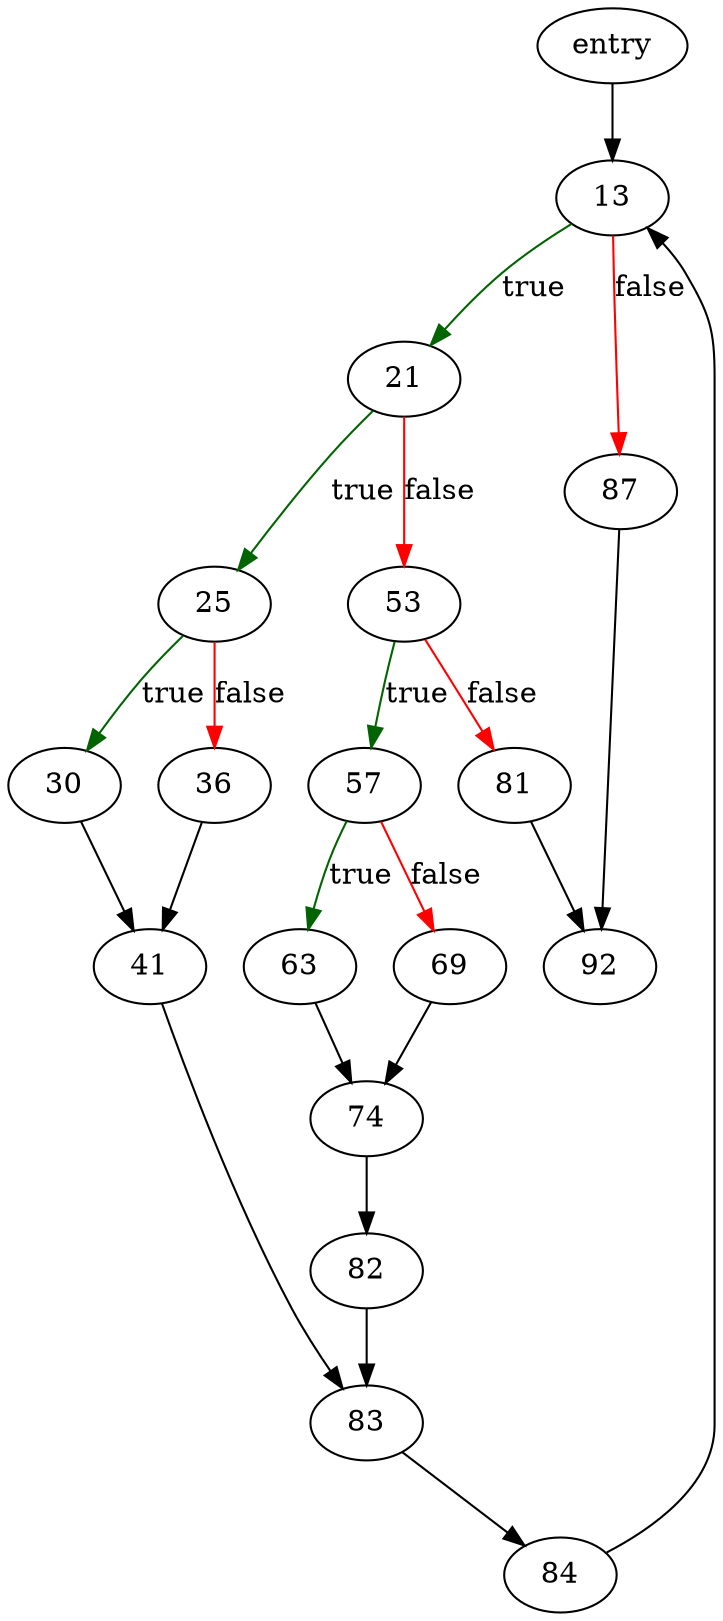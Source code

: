 digraph "sqlite3VdbeMultiLoad" {
	// Node definitions.
	3 [label=entry];
	13;
	21;
	25;
	30;
	36;
	41;
	53;
	57;
	63;
	69;
	74;
	81;
	82;
	83;
	84;
	87;
	92;

	// Edge definitions.
	3 -> 13;
	13 -> 21 [
		color=darkgreen
		label=true
	];
	13 -> 87 [
		color=red
		label=false
	];
	21 -> 25 [
		color=darkgreen
		label=true
	];
	21 -> 53 [
		color=red
		label=false
	];
	25 -> 30 [
		color=darkgreen
		label=true
	];
	25 -> 36 [
		color=red
		label=false
	];
	30 -> 41;
	36 -> 41;
	41 -> 83;
	53 -> 57 [
		color=darkgreen
		label=true
	];
	53 -> 81 [
		color=red
		label=false
	];
	57 -> 63 [
		color=darkgreen
		label=true
	];
	57 -> 69 [
		color=red
		label=false
	];
	63 -> 74;
	69 -> 74;
	74 -> 82;
	81 -> 92;
	82 -> 83;
	83 -> 84;
	84 -> 13;
	87 -> 92;
}